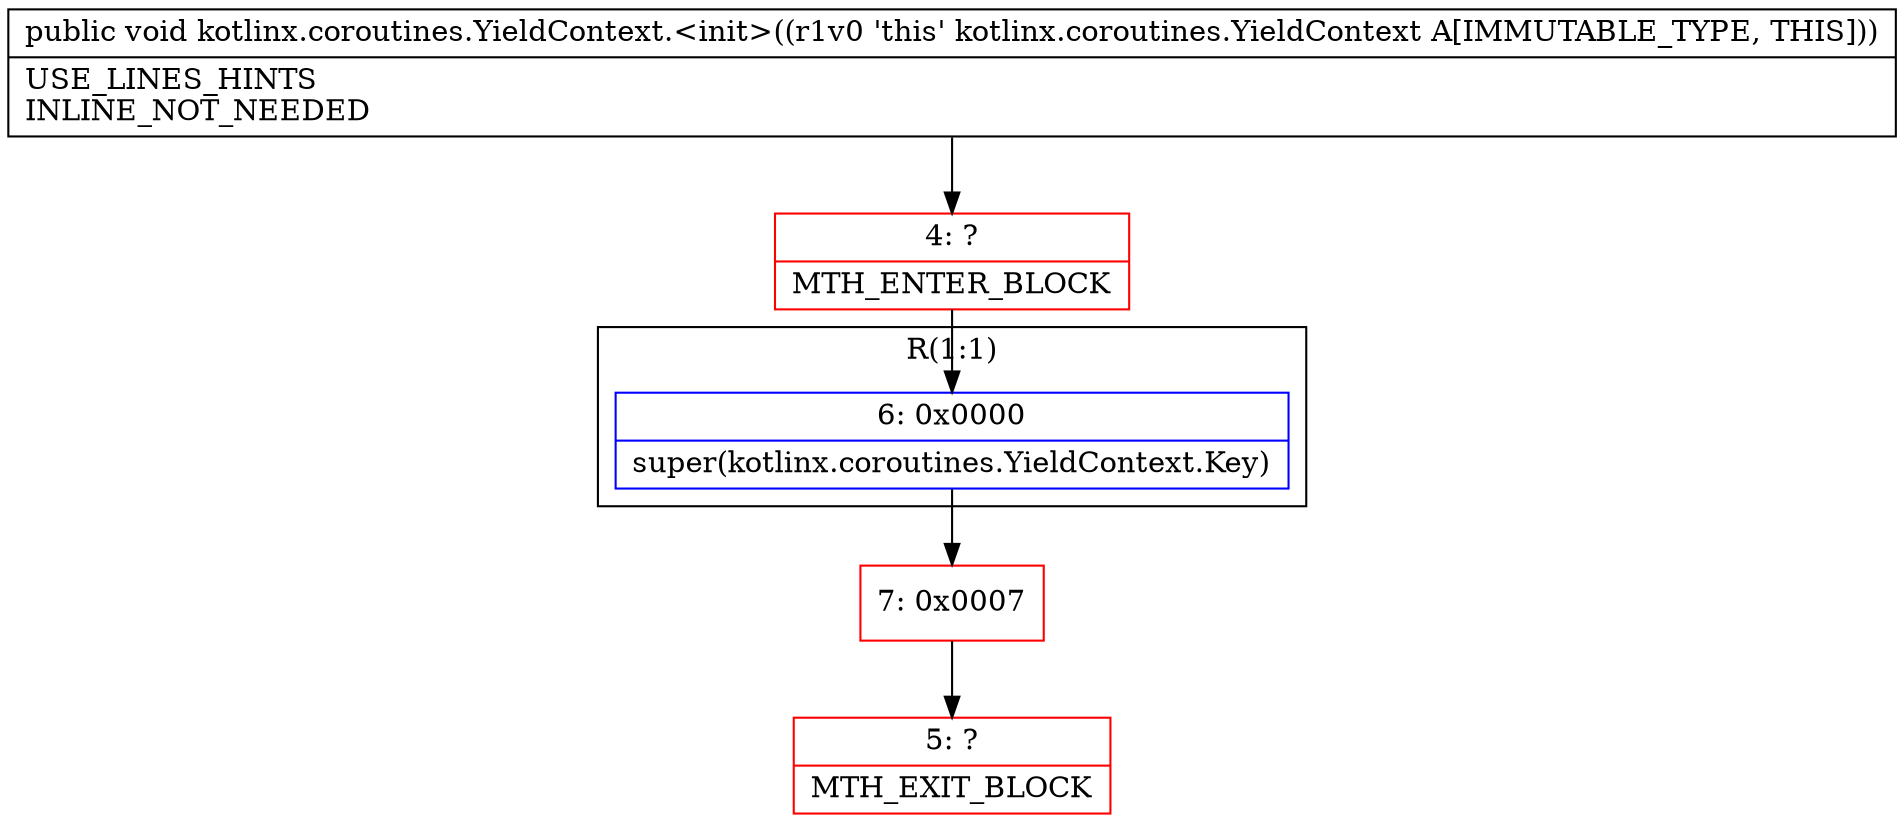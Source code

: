 digraph "CFG forkotlinx.coroutines.YieldContext.\<init\>()V" {
subgraph cluster_Region_1479809553 {
label = "R(1:1)";
node [shape=record,color=blue];
Node_6 [shape=record,label="{6\:\ 0x0000|super(kotlinx.coroutines.YieldContext.Key)\l}"];
}
Node_4 [shape=record,color=red,label="{4\:\ ?|MTH_ENTER_BLOCK\l}"];
Node_7 [shape=record,color=red,label="{7\:\ 0x0007}"];
Node_5 [shape=record,color=red,label="{5\:\ ?|MTH_EXIT_BLOCK\l}"];
MethodNode[shape=record,label="{public void kotlinx.coroutines.YieldContext.\<init\>((r1v0 'this' kotlinx.coroutines.YieldContext A[IMMUTABLE_TYPE, THIS]))  | USE_LINES_HINTS\lINLINE_NOT_NEEDED\l}"];
MethodNode -> Node_4;Node_6 -> Node_7;
Node_4 -> Node_6;
Node_7 -> Node_5;
}

